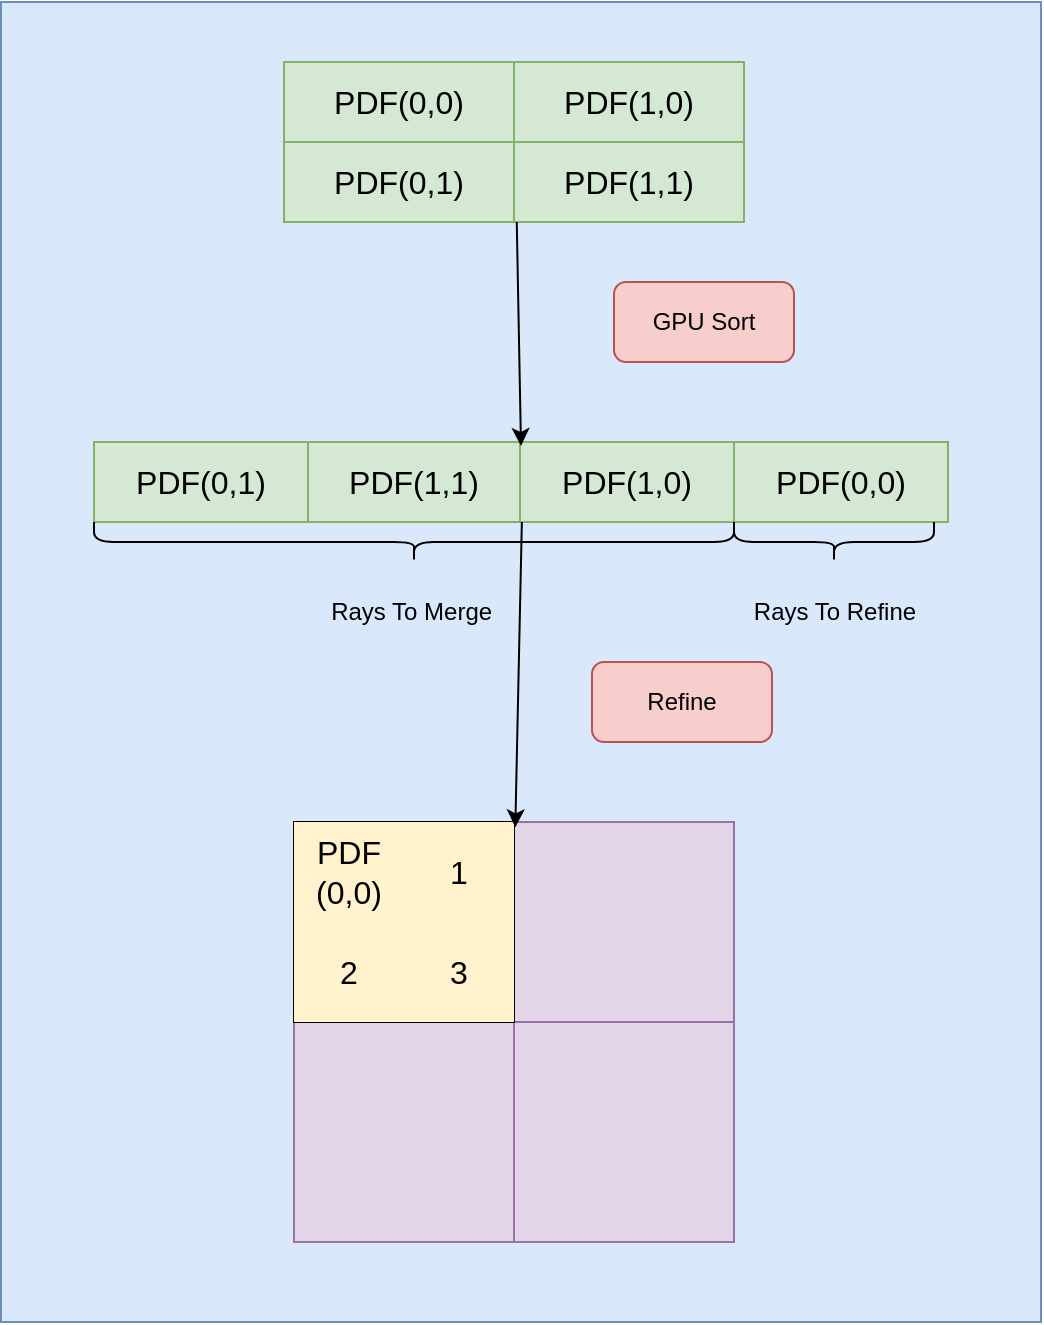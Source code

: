 <mxfile version="24.2.5" type="device">
  <diagram name="Page-1" id="f4e4hFT8kRlhWImJ4BUJ">
    <mxGraphModel dx="2074" dy="1205" grid="1" gridSize="10" guides="1" tooltips="1" connect="1" arrows="1" fold="1" page="1" pageScale="1" pageWidth="827" pageHeight="1169" math="0" shadow="0">
      <root>
        <mxCell id="0" />
        <mxCell id="1" parent="0" />
        <mxCell id="brkLuHBp2ue52lMd6Xtq-73" value="" style="rounded=0;whiteSpace=wrap;html=1;fillColor=#dae8fc;strokeColor=#6c8ebf;" vertex="1" parent="1">
          <mxGeometry x="73.5" y="430" width="520" height="660" as="geometry" />
        </mxCell>
        <mxCell id="brkLuHBp2ue52lMd6Xtq-2" value="" style="shape=table;startSize=0;container=1;collapsible=0;childLayout=tableLayout;fontSize=16;fillColor=#d5e8d4;strokeColor=#82b366;" vertex="1" parent="1">
          <mxGeometry x="215" y="460" width="230" height="80" as="geometry" />
        </mxCell>
        <mxCell id="brkLuHBp2ue52lMd6Xtq-3" value="" style="shape=tableRow;horizontal=0;startSize=0;swimlaneHead=0;swimlaneBody=0;strokeColor=inherit;top=0;left=0;bottom=0;right=0;collapsible=0;dropTarget=0;fillColor=none;points=[[0,0.5],[1,0.5]];portConstraint=eastwest;fontSize=16;" vertex="1" parent="brkLuHBp2ue52lMd6Xtq-2">
          <mxGeometry width="230" height="40" as="geometry" />
        </mxCell>
        <mxCell id="brkLuHBp2ue52lMd6Xtq-5" value="PDF(0,0)" style="shape=partialRectangle;html=1;whiteSpace=wrap;connectable=0;strokeColor=inherit;overflow=hidden;fillColor=none;top=0;left=0;bottom=0;right=0;pointerEvents=1;fontSize=16;" vertex="1" parent="brkLuHBp2ue52lMd6Xtq-3">
          <mxGeometry width="115" height="40" as="geometry">
            <mxRectangle width="115" height="40" as="alternateBounds" />
          </mxGeometry>
        </mxCell>
        <mxCell id="brkLuHBp2ue52lMd6Xtq-6" value="PDF(1,0)" style="shape=partialRectangle;html=1;whiteSpace=wrap;connectable=0;strokeColor=inherit;overflow=hidden;fillColor=none;top=0;left=0;bottom=0;right=0;pointerEvents=1;fontSize=16;" vertex="1" parent="brkLuHBp2ue52lMd6Xtq-3">
          <mxGeometry x="115" width="115" height="40" as="geometry">
            <mxRectangle width="115" height="40" as="alternateBounds" />
          </mxGeometry>
        </mxCell>
        <mxCell id="brkLuHBp2ue52lMd6Xtq-7" value="" style="shape=tableRow;horizontal=0;startSize=0;swimlaneHead=0;swimlaneBody=0;strokeColor=inherit;top=0;left=0;bottom=0;right=0;collapsible=0;dropTarget=0;fillColor=none;points=[[0,0.5],[1,0.5]];portConstraint=eastwest;fontSize=16;" vertex="1" parent="brkLuHBp2ue52lMd6Xtq-2">
          <mxGeometry y="40" width="230" height="40" as="geometry" />
        </mxCell>
        <mxCell id="brkLuHBp2ue52lMd6Xtq-9" value="PDF(0,1)" style="shape=partialRectangle;html=1;whiteSpace=wrap;connectable=0;strokeColor=inherit;overflow=hidden;fillColor=none;top=0;left=0;bottom=0;right=0;pointerEvents=1;fontSize=16;" vertex="1" parent="brkLuHBp2ue52lMd6Xtq-7">
          <mxGeometry width="115" height="40" as="geometry">
            <mxRectangle width="115" height="40" as="alternateBounds" />
          </mxGeometry>
        </mxCell>
        <mxCell id="brkLuHBp2ue52lMd6Xtq-10" value="PDF(1,1)" style="shape=partialRectangle;html=1;whiteSpace=wrap;connectable=0;strokeColor=inherit;overflow=hidden;fillColor=none;top=0;left=0;bottom=0;right=0;pointerEvents=1;fontSize=16;" vertex="1" parent="brkLuHBp2ue52lMd6Xtq-7">
          <mxGeometry x="115" width="115" height="40" as="geometry">
            <mxRectangle width="115" height="40" as="alternateBounds" />
          </mxGeometry>
        </mxCell>
        <mxCell id="brkLuHBp2ue52lMd6Xtq-15" value="" style="shape=table;startSize=0;container=1;collapsible=0;childLayout=tableLayout;fontSize=16;fillColor=#d5e8d4;strokeColor=#82b366;" vertex="1" parent="1">
          <mxGeometry x="120" y="650" width="427" height="40" as="geometry" />
        </mxCell>
        <mxCell id="brkLuHBp2ue52lMd6Xtq-16" value="" style="shape=tableRow;horizontal=0;startSize=0;swimlaneHead=0;swimlaneBody=0;strokeColor=inherit;top=0;left=0;bottom=0;right=0;collapsible=0;dropTarget=0;fillColor=none;points=[[0,0.5],[1,0.5]];portConstraint=eastwest;fontSize=16;" vertex="1" parent="brkLuHBp2ue52lMd6Xtq-15">
          <mxGeometry width="427" height="40" as="geometry" />
        </mxCell>
        <mxCell id="brkLuHBp2ue52lMd6Xtq-17" value="PDF(0,1)" style="shape=partialRectangle;html=1;whiteSpace=wrap;connectable=0;strokeColor=inherit;overflow=hidden;fillColor=none;top=0;left=0;bottom=0;right=0;pointerEvents=1;fontSize=16;" vertex="1" parent="brkLuHBp2ue52lMd6Xtq-16">
          <mxGeometry width="107" height="40" as="geometry">
            <mxRectangle width="107" height="40" as="alternateBounds" />
          </mxGeometry>
        </mxCell>
        <mxCell id="brkLuHBp2ue52lMd6Xtq-18" value="PDF(1,1)" style="shape=partialRectangle;html=1;whiteSpace=wrap;connectable=0;strokeColor=inherit;overflow=hidden;fillColor=none;top=0;left=0;bottom=0;right=0;pointerEvents=1;fontSize=16;" vertex="1" parent="brkLuHBp2ue52lMd6Xtq-16">
          <mxGeometry x="107" width="106" height="40" as="geometry">
            <mxRectangle width="106" height="40" as="alternateBounds" />
          </mxGeometry>
        </mxCell>
        <mxCell id="brkLuHBp2ue52lMd6Xtq-19" value="PDF(1,0)" style="shape=partialRectangle;html=1;whiteSpace=wrap;connectable=0;strokeColor=inherit;overflow=hidden;fillColor=none;top=0;left=0;bottom=0;right=0;pointerEvents=1;fontSize=16;" vertex="1" parent="brkLuHBp2ue52lMd6Xtq-16">
          <mxGeometry x="213" width="107" height="40" as="geometry">
            <mxRectangle width="107" height="40" as="alternateBounds" />
          </mxGeometry>
        </mxCell>
        <mxCell id="brkLuHBp2ue52lMd6Xtq-28" value="PDF(0,0)" style="shape=partialRectangle;html=1;whiteSpace=wrap;connectable=0;strokeColor=inherit;overflow=hidden;fillColor=none;top=0;left=0;bottom=0;right=0;pointerEvents=1;fontSize=16;" vertex="1" parent="brkLuHBp2ue52lMd6Xtq-16">
          <mxGeometry x="320" width="107" height="40" as="geometry">
            <mxRectangle width="107" height="40" as="alternateBounds" />
          </mxGeometry>
        </mxCell>
        <mxCell id="brkLuHBp2ue52lMd6Xtq-29" value="" style="shape=table;startSize=0;container=1;collapsible=0;childLayout=tableLayout;fontSize=16;fillColor=#e1d5e7;strokeColor=#9673a6;" vertex="1" parent="1">
          <mxGeometry x="220" y="840" width="220" height="210" as="geometry" />
        </mxCell>
        <mxCell id="brkLuHBp2ue52lMd6Xtq-30" value="" style="shape=tableRow;horizontal=0;startSize=0;swimlaneHead=0;swimlaneBody=0;strokeColor=inherit;top=0;left=0;bottom=0;right=0;collapsible=0;dropTarget=0;fillColor=none;points=[[0,0.5],[1,0.5]];portConstraint=eastwest;fontSize=16;" vertex="1" parent="brkLuHBp2ue52lMd6Xtq-29">
          <mxGeometry width="220" height="100" as="geometry" />
        </mxCell>
        <mxCell id="brkLuHBp2ue52lMd6Xtq-31" value="" style="shape=partialRectangle;html=1;whiteSpace=wrap;connectable=0;strokeColor=inherit;overflow=hidden;fillColor=none;top=0;left=0;bottom=0;right=0;pointerEvents=1;fontSize=16;" vertex="1" parent="brkLuHBp2ue52lMd6Xtq-30">
          <mxGeometry width="110" height="100" as="geometry">
            <mxRectangle width="110" height="100" as="alternateBounds" />
          </mxGeometry>
        </mxCell>
        <mxCell id="brkLuHBp2ue52lMd6Xtq-32" value="" style="shape=partialRectangle;html=1;whiteSpace=wrap;connectable=0;strokeColor=inherit;overflow=hidden;fillColor=none;top=0;left=0;bottom=0;right=0;pointerEvents=1;fontSize=16;" vertex="1" parent="brkLuHBp2ue52lMd6Xtq-30">
          <mxGeometry x="110" width="110" height="100" as="geometry">
            <mxRectangle width="110" height="100" as="alternateBounds" />
          </mxGeometry>
        </mxCell>
        <mxCell id="brkLuHBp2ue52lMd6Xtq-33" value="" style="shape=tableRow;horizontal=0;startSize=0;swimlaneHead=0;swimlaneBody=0;strokeColor=inherit;top=0;left=0;bottom=0;right=0;collapsible=0;dropTarget=0;fillColor=none;points=[[0,0.5],[1,0.5]];portConstraint=eastwest;fontSize=16;" vertex="1" parent="brkLuHBp2ue52lMd6Xtq-29">
          <mxGeometry y="100" width="220" height="110" as="geometry" />
        </mxCell>
        <mxCell id="brkLuHBp2ue52lMd6Xtq-34" value="" style="shape=partialRectangle;html=1;whiteSpace=wrap;connectable=0;strokeColor=inherit;overflow=hidden;fillColor=none;top=0;left=0;bottom=0;right=0;pointerEvents=1;fontSize=16;" vertex="1" parent="brkLuHBp2ue52lMd6Xtq-33">
          <mxGeometry width="110" height="110" as="geometry">
            <mxRectangle width="110" height="110" as="alternateBounds" />
          </mxGeometry>
        </mxCell>
        <mxCell id="brkLuHBp2ue52lMd6Xtq-35" value="" style="shape=partialRectangle;html=1;whiteSpace=wrap;connectable=0;strokeColor=inherit;overflow=hidden;fillColor=none;top=0;left=0;bottom=0;right=0;pointerEvents=1;fontSize=16;" vertex="1" parent="brkLuHBp2ue52lMd6Xtq-33">
          <mxGeometry x="110" width="110" height="110" as="geometry">
            <mxRectangle width="110" height="110" as="alternateBounds" />
          </mxGeometry>
        </mxCell>
        <mxCell id="brkLuHBp2ue52lMd6Xtq-56" value="" style="shape=table;startSize=0;container=1;collapsible=0;childLayout=tableLayout;fontSize=16;" vertex="1" parent="1">
          <mxGeometry x="220" y="840" width="110" height="100" as="geometry" />
        </mxCell>
        <mxCell id="brkLuHBp2ue52lMd6Xtq-57" value="" style="shape=tableRow;horizontal=0;startSize=0;swimlaneHead=0;swimlaneBody=0;strokeColor=inherit;top=0;left=0;bottom=0;right=0;collapsible=0;dropTarget=0;fillColor=none;points=[[0,0.5],[1,0.5]];portConstraint=eastwest;fontSize=16;" vertex="1" parent="brkLuHBp2ue52lMd6Xtq-56">
          <mxGeometry width="110" height="50" as="geometry" />
        </mxCell>
        <mxCell id="brkLuHBp2ue52lMd6Xtq-58" value="PDF&lt;div&gt;(0,0)&lt;/div&gt;" style="shape=partialRectangle;html=1;whiteSpace=wrap;connectable=0;strokeColor=#d6b656;overflow=hidden;fillColor=#fff2cc;top=0;left=0;bottom=0;right=0;pointerEvents=1;fontSize=16;" vertex="1" parent="brkLuHBp2ue52lMd6Xtq-57">
          <mxGeometry width="55" height="50" as="geometry">
            <mxRectangle width="55" height="50" as="alternateBounds" />
          </mxGeometry>
        </mxCell>
        <mxCell id="brkLuHBp2ue52lMd6Xtq-59" value="1" style="shape=partialRectangle;html=1;whiteSpace=wrap;connectable=0;strokeColor=#d6b656;overflow=hidden;fillColor=#fff2cc;top=0;left=0;bottom=0;right=0;pointerEvents=1;fontSize=16;" vertex="1" parent="brkLuHBp2ue52lMd6Xtq-57">
          <mxGeometry x="55" width="55" height="50" as="geometry">
            <mxRectangle width="55" height="50" as="alternateBounds" />
          </mxGeometry>
        </mxCell>
        <mxCell id="brkLuHBp2ue52lMd6Xtq-60" value="" style="shape=tableRow;horizontal=0;startSize=0;swimlaneHead=0;swimlaneBody=0;strokeColor=inherit;top=0;left=0;bottom=0;right=0;collapsible=0;dropTarget=0;fillColor=none;points=[[0,0.5],[1,0.5]];portConstraint=eastwest;fontSize=16;" vertex="1" parent="brkLuHBp2ue52lMd6Xtq-56">
          <mxGeometry y="50" width="110" height="50" as="geometry" />
        </mxCell>
        <mxCell id="brkLuHBp2ue52lMd6Xtq-61" value="2" style="shape=partialRectangle;html=1;whiteSpace=wrap;connectable=0;strokeColor=#d6b656;overflow=hidden;fillColor=#fff2cc;top=0;left=0;bottom=0;right=0;pointerEvents=1;fontSize=16;" vertex="1" parent="brkLuHBp2ue52lMd6Xtq-60">
          <mxGeometry width="55" height="50" as="geometry">
            <mxRectangle width="55" height="50" as="alternateBounds" />
          </mxGeometry>
        </mxCell>
        <mxCell id="brkLuHBp2ue52lMd6Xtq-62" value="3" style="shape=partialRectangle;html=1;whiteSpace=wrap;connectable=0;strokeColor=#d6b656;overflow=hidden;fillColor=#fff2cc;top=0;left=0;bottom=0;right=0;pointerEvents=1;fontSize=16;" vertex="1" parent="brkLuHBp2ue52lMd6Xtq-60">
          <mxGeometry x="55" width="55" height="50" as="geometry">
            <mxRectangle width="55" height="50" as="alternateBounds" />
          </mxGeometry>
        </mxCell>
        <mxCell id="brkLuHBp2ue52lMd6Xtq-63" value="" style="shape=curlyBracket;whiteSpace=wrap;html=1;rounded=1;flipH=1;labelPosition=right;verticalLabelPosition=middle;align=left;verticalAlign=middle;direction=north;" vertex="1" parent="1">
          <mxGeometry x="120" y="690" width="320" height="20" as="geometry" />
        </mxCell>
        <mxCell id="brkLuHBp2ue52lMd6Xtq-64" value="" style="endArrow=classic;html=1;rounded=0;exitX=0.506;exitY=1;exitDx=0;exitDy=0;exitPerimeter=0;entryX=0.5;entryY=0.05;entryDx=0;entryDy=0;entryPerimeter=0;" edge="1" parent="1" source="brkLuHBp2ue52lMd6Xtq-7" target="brkLuHBp2ue52lMd6Xtq-16">
          <mxGeometry width="50" height="50" relative="1" as="geometry">
            <mxPoint x="390" y="640" as="sourcePoint" />
            <mxPoint x="440" y="590" as="targetPoint" />
          </mxGeometry>
        </mxCell>
        <mxCell id="brkLuHBp2ue52lMd6Xtq-65" value="GPU Sort" style="rounded=1;whiteSpace=wrap;html=1;fillColor=#f8cecc;strokeColor=#b85450;" vertex="1" parent="1">
          <mxGeometry x="380" y="570" width="90" height="40" as="geometry" />
        </mxCell>
        <mxCell id="brkLuHBp2ue52lMd6Xtq-67" value="Rays To Merge&amp;nbsp;" style="text;html=1;align=center;verticalAlign=middle;whiteSpace=wrap;rounded=0;" vertex="1" parent="1">
          <mxGeometry x="222.5" y="720" width="115" height="30" as="geometry" />
        </mxCell>
        <mxCell id="brkLuHBp2ue52lMd6Xtq-68" value="Rays To Refine" style="text;html=1;align=center;verticalAlign=middle;whiteSpace=wrap;rounded=0;" vertex="1" parent="1">
          <mxGeometry x="432.5" y="720" width="115" height="30" as="geometry" />
        </mxCell>
        <mxCell id="brkLuHBp2ue52lMd6Xtq-69" value="" style="shape=curlyBracket;whiteSpace=wrap;html=1;rounded=1;flipH=1;labelPosition=right;verticalLabelPosition=middle;align=left;verticalAlign=middle;direction=north;" vertex="1" parent="1">
          <mxGeometry x="440" y="690" width="100" height="20" as="geometry" />
        </mxCell>
        <mxCell id="brkLuHBp2ue52lMd6Xtq-70" value="" style="endArrow=classic;html=1;rounded=0;exitX=0.501;exitY=1;exitDx=0;exitDy=0;exitPerimeter=0;entryX=1.006;entryY=0.053;entryDx=0;entryDy=0;entryPerimeter=0;" edge="1" parent="1" source="brkLuHBp2ue52lMd6Xtq-16" target="brkLuHBp2ue52lMd6Xtq-57">
          <mxGeometry width="50" height="50" relative="1" as="geometry">
            <mxPoint x="390" y="640" as="sourcePoint" />
            <mxPoint x="440" y="590" as="targetPoint" />
          </mxGeometry>
        </mxCell>
        <mxCell id="brkLuHBp2ue52lMd6Xtq-71" value="Refine" style="rounded=1;whiteSpace=wrap;html=1;fillColor=#f8cecc;strokeColor=#b85450;" vertex="1" parent="1">
          <mxGeometry x="369" y="760" width="90" height="40" as="geometry" />
        </mxCell>
        <mxCell id="brkLuHBp2ue52lMd6Xtq-72" style="edgeStyle=orthogonalEdgeStyle;rounded=0;orthogonalLoop=1;jettySize=auto;html=1;exitX=0.5;exitY=1;exitDx=0;exitDy=0;" edge="1" parent="1" source="brkLuHBp2ue52lMd6Xtq-71" target="brkLuHBp2ue52lMd6Xtq-71">
          <mxGeometry relative="1" as="geometry" />
        </mxCell>
      </root>
    </mxGraphModel>
  </diagram>
</mxfile>
